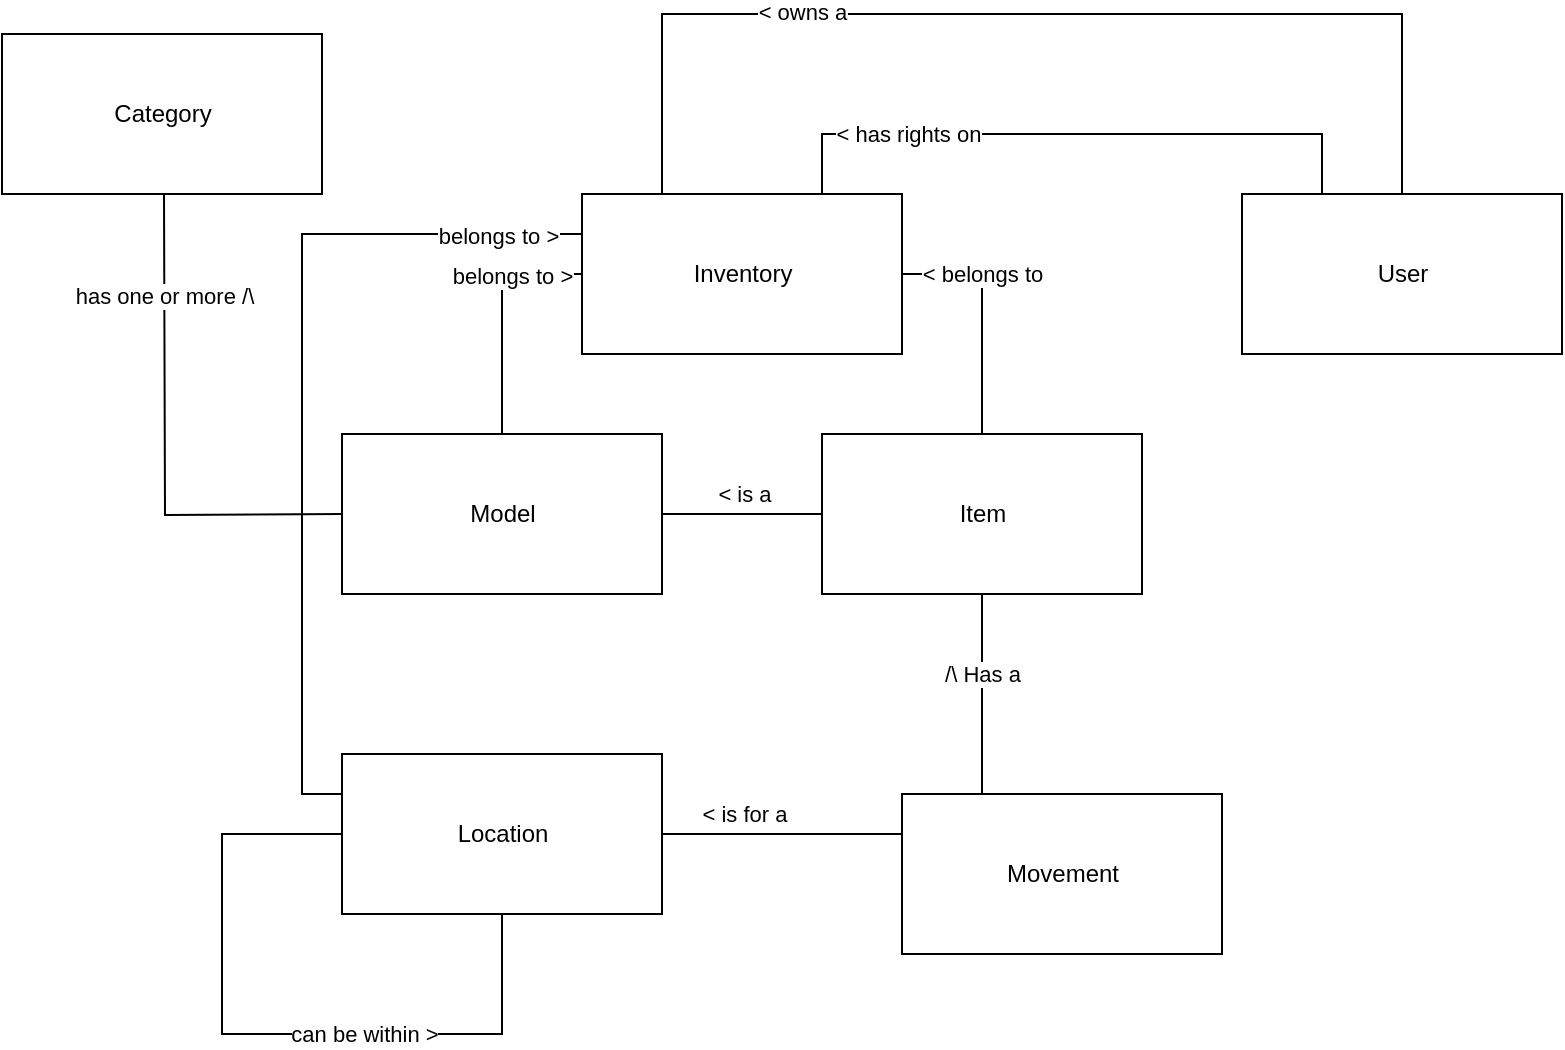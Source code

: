 <mxfile version="20.2.3" type="device"><diagram id="Th7y4H43StVF_cIOpFIg" name="Page-1"><mxGraphModel dx="1255" dy="773" grid="1" gridSize="10" guides="1" tooltips="1" connect="1" arrows="1" fold="1" page="1" pageScale="1" pageWidth="1169" pageHeight="827" math="0" shadow="0"><root><mxCell id="0"/><mxCell id="1" parent="0"/><mxCell id="wc5ioi9VVhIvpJj6mzm6-8" style="edgeStyle=orthogonalEdgeStyle;rounded=0;orthogonalLoop=1;jettySize=auto;html=1;exitX=1;exitY=0.5;exitDx=0;exitDy=0;endArrow=none;endFill=0;" parent="1" source="wc5ioi9VVhIvpJj6mzm6-1" target="wc5ioi9VVhIvpJj6mzm6-2" edge="1"><mxGeometry relative="1" as="geometry"/></mxCell><mxCell id="wc5ioi9VVhIvpJj6mzm6-12" value="&amp;lt; is a" style="edgeLabel;html=1;align=center;verticalAlign=middle;resizable=0;points=[];" parent="wc5ioi9VVhIvpJj6mzm6-8" vertex="1" connectable="0"><mxGeometry x="-0.818" relative="1" as="geometry"><mxPoint x="33" y="-10" as="offset"/></mxGeometry></mxCell><mxCell id="wc5ioi9VVhIvpJj6mzm6-19" style="edgeStyle=orthogonalEdgeStyle;rounded=0;orthogonalLoop=1;jettySize=auto;html=1;exitX=0.5;exitY=0;exitDx=0;exitDy=0;entryX=0;entryY=0.5;entryDx=0;entryDy=0;endArrow=none;endFill=0;" parent="1" source="wc5ioi9VVhIvpJj6mzm6-1" target="wc5ioi9VVhIvpJj6mzm6-18" edge="1"><mxGeometry relative="1" as="geometry"/></mxCell><mxCell id="wc5ioi9VVhIvpJj6mzm6-23" value="belongs to &amp;gt;" style="edgeLabel;html=1;align=center;verticalAlign=middle;resizable=0;points=[];" parent="wc5ioi9VVhIvpJj6mzm6-19" vertex="1" connectable="0"><mxGeometry x="0.413" y="-1" relative="1" as="geometry"><mxPoint as="offset"/></mxGeometry></mxCell><mxCell id="wc5ioi9VVhIvpJj6mzm6-32" style="edgeStyle=orthogonalEdgeStyle;rounded=0;orthogonalLoop=1;jettySize=auto;html=1;exitX=0;exitY=0.5;exitDx=0;exitDy=0;endArrow=none;endFill=0;" parent="1" edge="1"><mxGeometry relative="1" as="geometry"><mxPoint x="201" y="260" as="sourcePoint"/><mxPoint x="111" y="100" as="targetPoint"/></mxGeometry></mxCell><mxCell id="wc5ioi9VVhIvpJj6mzm6-33" value="has one or more /\" style="edgeLabel;html=1;align=center;verticalAlign=middle;resizable=0;points=[];" parent="wc5ioi9VVhIvpJj6mzm6-32" vertex="1" connectable="0"><mxGeometry x="0.737" y="-3" relative="1" as="geometry"><mxPoint x="-3" y="18" as="offset"/></mxGeometry></mxCell><mxCell id="wc5ioi9VVhIvpJj6mzm6-1" value="Model" style="html=1;" parent="1" vertex="1"><mxGeometry x="200" y="220" width="160" height="80" as="geometry"/></mxCell><mxCell id="wc5ioi9VVhIvpJj6mzm6-7" style="edgeStyle=orthogonalEdgeStyle;rounded=0;orthogonalLoop=1;jettySize=auto;html=1;exitX=0.5;exitY=1;exitDx=0;exitDy=0;entryX=0.25;entryY=0;entryDx=0;entryDy=0;endArrow=none;endFill=0;" parent="1" source="wc5ioi9VVhIvpJj6mzm6-2" target="wc5ioi9VVhIvpJj6mzm6-5" edge="1"><mxGeometry relative="1" as="geometry"/></mxCell><mxCell id="wc5ioi9VVhIvpJj6mzm6-16" value="/\ Has a" style="edgeLabel;html=1;align=center;verticalAlign=middle;resizable=0;points=[];" parent="wc5ioi9VVhIvpJj6mzm6-7" vertex="1" connectable="0"><mxGeometry x="-0.802" relative="1" as="geometry"><mxPoint y="30" as="offset"/></mxGeometry></mxCell><mxCell id="wc5ioi9VVhIvpJj6mzm6-20" style="edgeStyle=orthogonalEdgeStyle;rounded=0;orthogonalLoop=1;jettySize=auto;html=1;exitX=0.5;exitY=0;exitDx=0;exitDy=0;entryX=1;entryY=0.5;entryDx=0;entryDy=0;endArrow=none;endFill=0;" parent="1" source="wc5ioi9VVhIvpJj6mzm6-2" target="wc5ioi9VVhIvpJj6mzm6-18" edge="1"><mxGeometry relative="1" as="geometry"/></mxCell><mxCell id="wc5ioi9VVhIvpJj6mzm6-24" value="&amp;lt; belongs to" style="edgeLabel;html=1;align=center;verticalAlign=middle;resizable=0;points=[];" parent="wc5ioi9VVhIvpJj6mzm6-20" vertex="1" connectable="0"><mxGeometry x="0.448" y="1" relative="1" as="geometry"><mxPoint x="7" y="-1" as="offset"/></mxGeometry></mxCell><mxCell id="wc5ioi9VVhIvpJj6mzm6-2" value="Item" style="html=1;" parent="1" vertex="1"><mxGeometry x="440" y="220" width="160" height="80" as="geometry"/></mxCell><mxCell id="wc5ioi9VVhIvpJj6mzm6-6" style="edgeStyle=orthogonalEdgeStyle;rounded=0;orthogonalLoop=1;jettySize=auto;html=1;exitX=1;exitY=0.5;exitDx=0;exitDy=0;entryX=0;entryY=0.25;entryDx=0;entryDy=0;endArrow=none;endFill=0;" parent="1" source="wc5ioi9VVhIvpJj6mzm6-4" target="wc5ioi9VVhIvpJj6mzm6-5" edge="1"><mxGeometry relative="1" as="geometry"/></mxCell><mxCell id="wc5ioi9VVhIvpJj6mzm6-14" value="&amp;lt; is for a" style="edgeLabel;html=1;align=center;verticalAlign=middle;resizable=0;points=[];" parent="wc5ioi9VVhIvpJj6mzm6-6" vertex="1" connectable="0"><mxGeometry x="-0.774" y="-1" relative="1" as="geometry"><mxPoint x="27" y="-11" as="offset"/></mxGeometry></mxCell><mxCell id="wc5ioi9VVhIvpJj6mzm6-21" style="edgeStyle=orthogonalEdgeStyle;rounded=0;orthogonalLoop=1;jettySize=auto;html=1;exitX=0;exitY=0.25;exitDx=0;exitDy=0;entryX=0;entryY=0.25;entryDx=0;entryDy=0;endArrow=none;endFill=0;" parent="1" source="wc5ioi9VVhIvpJj6mzm6-4" target="wc5ioi9VVhIvpJj6mzm6-18" edge="1"><mxGeometry relative="1" as="geometry"/></mxCell><mxCell id="wc5ioi9VVhIvpJj6mzm6-22" value="belongs to &amp;gt;" style="edgeLabel;html=1;align=center;verticalAlign=middle;resizable=0;points=[];" parent="wc5ioi9VVhIvpJj6mzm6-21" vertex="1" connectable="0"><mxGeometry x="0.81" y="-1" relative="1" as="geometry"><mxPoint as="offset"/></mxGeometry></mxCell><mxCell id="wc5ioi9VVhIvpJj6mzm6-4" value="Location" style="html=1;" parent="1" vertex="1"><mxGeometry x="200" y="380" width="160" height="80" as="geometry"/></mxCell><mxCell id="wc5ioi9VVhIvpJj6mzm6-5" value="Movement" style="html=1;" parent="1" vertex="1"><mxGeometry x="480" y="400" width="160" height="80" as="geometry"/></mxCell><mxCell id="wc5ioi9VVhIvpJj6mzm6-10" style="edgeStyle=orthogonalEdgeStyle;rounded=0;orthogonalLoop=1;jettySize=auto;html=1;exitX=0;exitY=0.5;exitDx=0;exitDy=0;entryX=0.5;entryY=1;entryDx=0;entryDy=0;endArrow=none;endFill=0;" parent="1" source="wc5ioi9VVhIvpJj6mzm6-4" target="wc5ioi9VVhIvpJj6mzm6-4" edge="1"><mxGeometry relative="1" as="geometry"><Array as="points"><mxPoint x="140" y="420"/><mxPoint x="140" y="520"/><mxPoint x="280" y="520"/></Array></mxGeometry></mxCell><mxCell id="wc5ioi9VVhIvpJj6mzm6-11" value="can be within &amp;gt;" style="edgeLabel;html=1;align=center;verticalAlign=middle;resizable=0;points=[];" parent="wc5ioi9VVhIvpJj6mzm6-10" vertex="1" connectable="0"><mxGeometry x="0.186" y="2" relative="1" as="geometry"><mxPoint x="17" y="2" as="offset"/></mxGeometry></mxCell><mxCell id="wc5ioi9VVhIvpJj6mzm6-18" value="Inventory" style="html=1;" parent="1" vertex="1"><mxGeometry x="320" y="100" width="160" height="80" as="geometry"/></mxCell><mxCell id="wc5ioi9VVhIvpJj6mzm6-27" style="edgeStyle=orthogonalEdgeStyle;rounded=0;orthogonalLoop=1;jettySize=auto;html=1;exitX=0.5;exitY=0;exitDx=0;exitDy=0;entryX=0.25;entryY=0;entryDx=0;entryDy=0;endArrow=none;endFill=0;" parent="1" source="wc5ioi9VVhIvpJj6mzm6-26" target="wc5ioi9VVhIvpJj6mzm6-18" edge="1"><mxGeometry relative="1" as="geometry"><Array as="points"><mxPoint x="730" y="10"/><mxPoint x="360" y="10"/></Array></mxGeometry></mxCell><mxCell id="wc5ioi9VVhIvpJj6mzm6-30" value="&amp;lt; owns a" style="edgeLabel;html=1;align=center;verticalAlign=middle;resizable=0;points=[];" parent="wc5ioi9VVhIvpJj6mzm6-27" vertex="1" connectable="0"><mxGeometry x="0.419" y="-1" relative="1" as="geometry"><mxPoint as="offset"/></mxGeometry></mxCell><mxCell id="wc5ioi9VVhIvpJj6mzm6-28" style="edgeStyle=orthogonalEdgeStyle;rounded=0;orthogonalLoop=1;jettySize=auto;html=1;exitX=0.25;exitY=0;exitDx=0;exitDy=0;entryX=0.75;entryY=0;entryDx=0;entryDy=0;endArrow=none;endFill=0;" parent="1" source="wc5ioi9VVhIvpJj6mzm6-26" target="wc5ioi9VVhIvpJj6mzm6-18" edge="1"><mxGeometry relative="1" as="geometry"><Array as="points"><mxPoint x="690" y="70"/><mxPoint x="440" y="70"/></Array></mxGeometry></mxCell><mxCell id="wc5ioi9VVhIvpJj6mzm6-29" value="&amp;lt; has rights on" style="edgeLabel;html=1;align=center;verticalAlign=middle;resizable=0;points=[];" parent="wc5ioi9VVhIvpJj6mzm6-28" vertex="1" connectable="0"><mxGeometry x="0.528" y="-3" relative="1" as="geometry"><mxPoint y="3" as="offset"/></mxGeometry></mxCell><mxCell id="wc5ioi9VVhIvpJj6mzm6-26" value="User" style="html=1;" parent="1" vertex="1"><mxGeometry x="650" y="100" width="160" height="80" as="geometry"/></mxCell><mxCell id="wc5ioi9VVhIvpJj6mzm6-31" value="Category" style="html=1;" parent="1" vertex="1"><mxGeometry x="30" y="20" width="160" height="80" as="geometry"/></mxCell></root></mxGraphModel></diagram></mxfile>